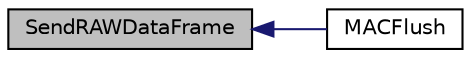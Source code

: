 digraph "SendRAWDataFrame"
{
  edge [fontname="Helvetica",fontsize="10",labelfontname="Helvetica",labelfontsize="10"];
  node [fontname="Helvetica",fontsize="10",shape=record];
  rankdir="LR";
  Node1 [label="SendRAWDataFrame",height=0.2,width=0.4,color="black", fillcolor="grey75", style="filled", fontcolor="black"];
  Node1 -> Node2 [dir="back",color="midnightblue",fontsize="10",style="solid"];
  Node2 [label="MACFlush",height=0.2,width=0.4,color="black", fillcolor="white", style="filled",URL="$_w_f_mac_8c.html#a38dc2cc8c71b2f6bfe51ea8db2acc67c"];
}
